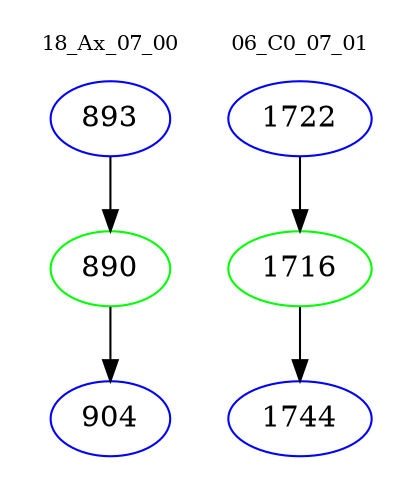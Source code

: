 digraph{
subgraph cluster_0 {
color = white
label = "18_Ax_07_00";
fontsize=10;
T0_893 [label="893", color="blue"]
T0_893 -> T0_890 [color="black"]
T0_890 [label="890", color="green"]
T0_890 -> T0_904 [color="black"]
T0_904 [label="904", color="blue"]
}
subgraph cluster_1 {
color = white
label = "06_C0_07_01";
fontsize=10;
T1_1722 [label="1722", color="blue"]
T1_1722 -> T1_1716 [color="black"]
T1_1716 [label="1716", color="green"]
T1_1716 -> T1_1744 [color="black"]
T1_1744 [label="1744", color="blue"]
}
}

